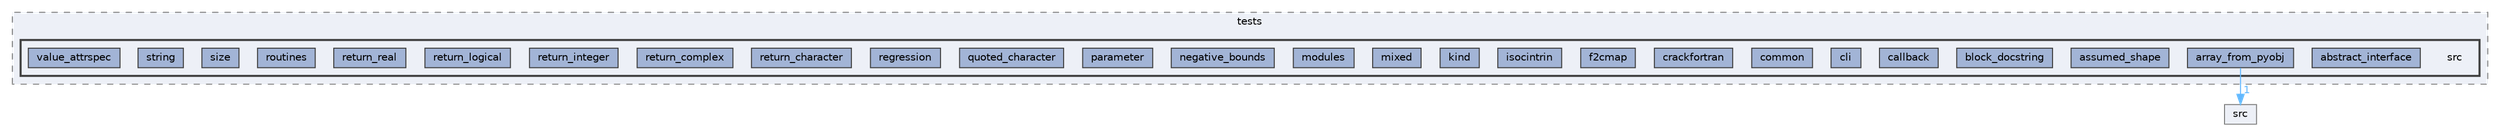 digraph "env/lib/python3.12/site-packages/numpy/f2py/tests/src"
{
 // LATEX_PDF_SIZE
  bgcolor="transparent";
  edge [fontname=Helvetica,fontsize=10,labelfontname=Helvetica,labelfontsize=10];
  node [fontname=Helvetica,fontsize=10,shape=box,height=0.2,width=0.4];
  compound=true
  subgraph clusterdir_ceabab8099da7e992a7071e046505c96 {
    graph [ bgcolor="#edf0f7", pencolor="grey50", label="tests", fontname=Helvetica,fontsize=10 style="filled,dashed", URL="dir_ceabab8099da7e992a7071e046505c96.html",tooltip=""]
  subgraph clusterdir_7ce1ec0de770245b549e74d5a587d6dd {
    graph [ bgcolor="#edf0f7", pencolor="grey25", label="", fontname=Helvetica,fontsize=10 style="filled,bold", URL="dir_7ce1ec0de770245b549e74d5a587d6dd.html",tooltip=""]
    dir_7ce1ec0de770245b549e74d5a587d6dd [shape=plaintext, label="src"];
  dir_a3031ab9923c29a96b333c34c541fc61 [label="abstract_interface", fillcolor="#a2b4d6", color="grey25", style="filled", URL="dir_a3031ab9923c29a96b333c34c541fc61.html",tooltip=""];
  dir_b00a867bf47e3512e45b0a550d919546 [label="array_from_pyobj", fillcolor="#a2b4d6", color="grey25", style="filled", URL="dir_b00a867bf47e3512e45b0a550d919546.html",tooltip=""];
  dir_44d42b4ee7bd59cd88be45c6d1972061 [label="assumed_shape", fillcolor="#a2b4d6", color="grey25", style="filled", URL="dir_44d42b4ee7bd59cd88be45c6d1972061.html",tooltip=""];
  dir_f7d7dbcaac80d8193865a50cc103c4eb [label="block_docstring", fillcolor="#a2b4d6", color="grey25", style="filled", URL="dir_f7d7dbcaac80d8193865a50cc103c4eb.html",tooltip=""];
  dir_6bfe4fa311b1b1421c12a454d4c7f0bb [label="callback", fillcolor="#a2b4d6", color="grey25", style="filled", URL="dir_6bfe4fa311b1b1421c12a454d4c7f0bb.html",tooltip=""];
  dir_cd572577e6882fbebe0eedd32b987c88 [label="cli", fillcolor="#a2b4d6", color="grey25", style="filled", URL="dir_cd572577e6882fbebe0eedd32b987c88.html",tooltip=""];
  dir_d4567645aa0f48a0efbb35c2dda657da [label="common", fillcolor="#a2b4d6", color="grey25", style="filled", URL="dir_d4567645aa0f48a0efbb35c2dda657da.html",tooltip=""];
  dir_e5b8b40ad0fc850a2a203eb2a6050546 [label="crackfortran", fillcolor="#a2b4d6", color="grey25", style="filled", URL="dir_e5b8b40ad0fc850a2a203eb2a6050546.html",tooltip=""];
  dir_f77a3760cf3f8075ff44db0ec73d2982 [label="f2cmap", fillcolor="#a2b4d6", color="grey25", style="filled", URL="dir_f77a3760cf3f8075ff44db0ec73d2982.html",tooltip=""];
  dir_8470e7f889377eed9886e50f65edcd50 [label="isocintrin", fillcolor="#a2b4d6", color="grey25", style="filled", URL="dir_8470e7f889377eed9886e50f65edcd50.html",tooltip=""];
  dir_29cb571f81a9650e0211c226478fddd3 [label="kind", fillcolor="#a2b4d6", color="grey25", style="filled", URL="dir_29cb571f81a9650e0211c226478fddd3.html",tooltip=""];
  dir_47b4976d308d1e5ed8b0acfcb6717861 [label="mixed", fillcolor="#a2b4d6", color="grey25", style="filled", URL="dir_47b4976d308d1e5ed8b0acfcb6717861.html",tooltip=""];
  dir_67318206f29f7a478dad3a405a051ba2 [label="modules", fillcolor="#a2b4d6", color="grey25", style="filled", URL="dir_67318206f29f7a478dad3a405a051ba2.html",tooltip=""];
  dir_f68b41d95356d90a9dbce7ce6ef312a6 [label="negative_bounds", fillcolor="#a2b4d6", color="grey25", style="filled", URL="dir_f68b41d95356d90a9dbce7ce6ef312a6.html",tooltip=""];
  dir_55ef6d985f3da32748d15a6cc318a7d6 [label="parameter", fillcolor="#a2b4d6", color="grey25", style="filled", URL="dir_55ef6d985f3da32748d15a6cc318a7d6.html",tooltip=""];
  dir_31c1b2ac93c34a7d2139d834f8ea3be0 [label="quoted_character", fillcolor="#a2b4d6", color="grey25", style="filled", URL="dir_31c1b2ac93c34a7d2139d834f8ea3be0.html",tooltip=""];
  dir_6c6e9f7b093790fa2d42a1681dae5eab [label="regression", fillcolor="#a2b4d6", color="grey25", style="filled", URL="dir_6c6e9f7b093790fa2d42a1681dae5eab.html",tooltip=""];
  dir_a8b687cee5fd57ecdb0bd587f36998b5 [label="return_character", fillcolor="#a2b4d6", color="grey25", style="filled", URL="dir_a8b687cee5fd57ecdb0bd587f36998b5.html",tooltip=""];
  dir_9860327482e75d82e9fae02262f3b6b8 [label="return_complex", fillcolor="#a2b4d6", color="grey25", style="filled", URL="dir_9860327482e75d82e9fae02262f3b6b8.html",tooltip=""];
  dir_505b3762edfda65c8b0ee0b4e4eae7bb [label="return_integer", fillcolor="#a2b4d6", color="grey25", style="filled", URL="dir_505b3762edfda65c8b0ee0b4e4eae7bb.html",tooltip=""];
  dir_1199a253916d07a8c0cb3a0eca8131d7 [label="return_logical", fillcolor="#a2b4d6", color="grey25", style="filled", URL="dir_1199a253916d07a8c0cb3a0eca8131d7.html",tooltip=""];
  dir_5cabcb2fceeba00b9c935eb7cc00f1fc [label="return_real", fillcolor="#a2b4d6", color="grey25", style="filled", URL="dir_5cabcb2fceeba00b9c935eb7cc00f1fc.html",tooltip=""];
  dir_243cec475640981d9741aaf3db6f0987 [label="routines", fillcolor="#a2b4d6", color="grey25", style="filled", URL="dir_243cec475640981d9741aaf3db6f0987.html",tooltip=""];
  dir_a3e6abe77ec407d0fe78580676df1bbe [label="size", fillcolor="#a2b4d6", color="grey25", style="filled", URL="dir_a3e6abe77ec407d0fe78580676df1bbe.html",tooltip=""];
  dir_555ce2506043e6531d5fda44956d1e60 [label="string", fillcolor="#a2b4d6", color="grey25", style="filled", URL="dir_555ce2506043e6531d5fda44956d1e60.html",tooltip=""];
  dir_0ad58509b1c39fb38fef2a6cffcc9982 [label="value_attrspec", fillcolor="#a2b4d6", color="grey25", style="filled", URL="dir_0ad58509b1c39fb38fef2a6cffcc9982.html",tooltip=""];
  }
  }
  dir_b915de1e4e5d553be55cd591528e6b8f [label="src", fillcolor="#edf0f7", color="grey50", style="filled", URL="dir_b915de1e4e5d553be55cd591528e6b8f.html",tooltip=""];
  dir_b00a867bf47e3512e45b0a550d919546->dir_b915de1e4e5d553be55cd591528e6b8f [headlabel="1", labeldistance=1.5 headhref="dir_000038_000448.html" href="dir_000038_000448.html" color="steelblue1" fontcolor="steelblue1"];
}
